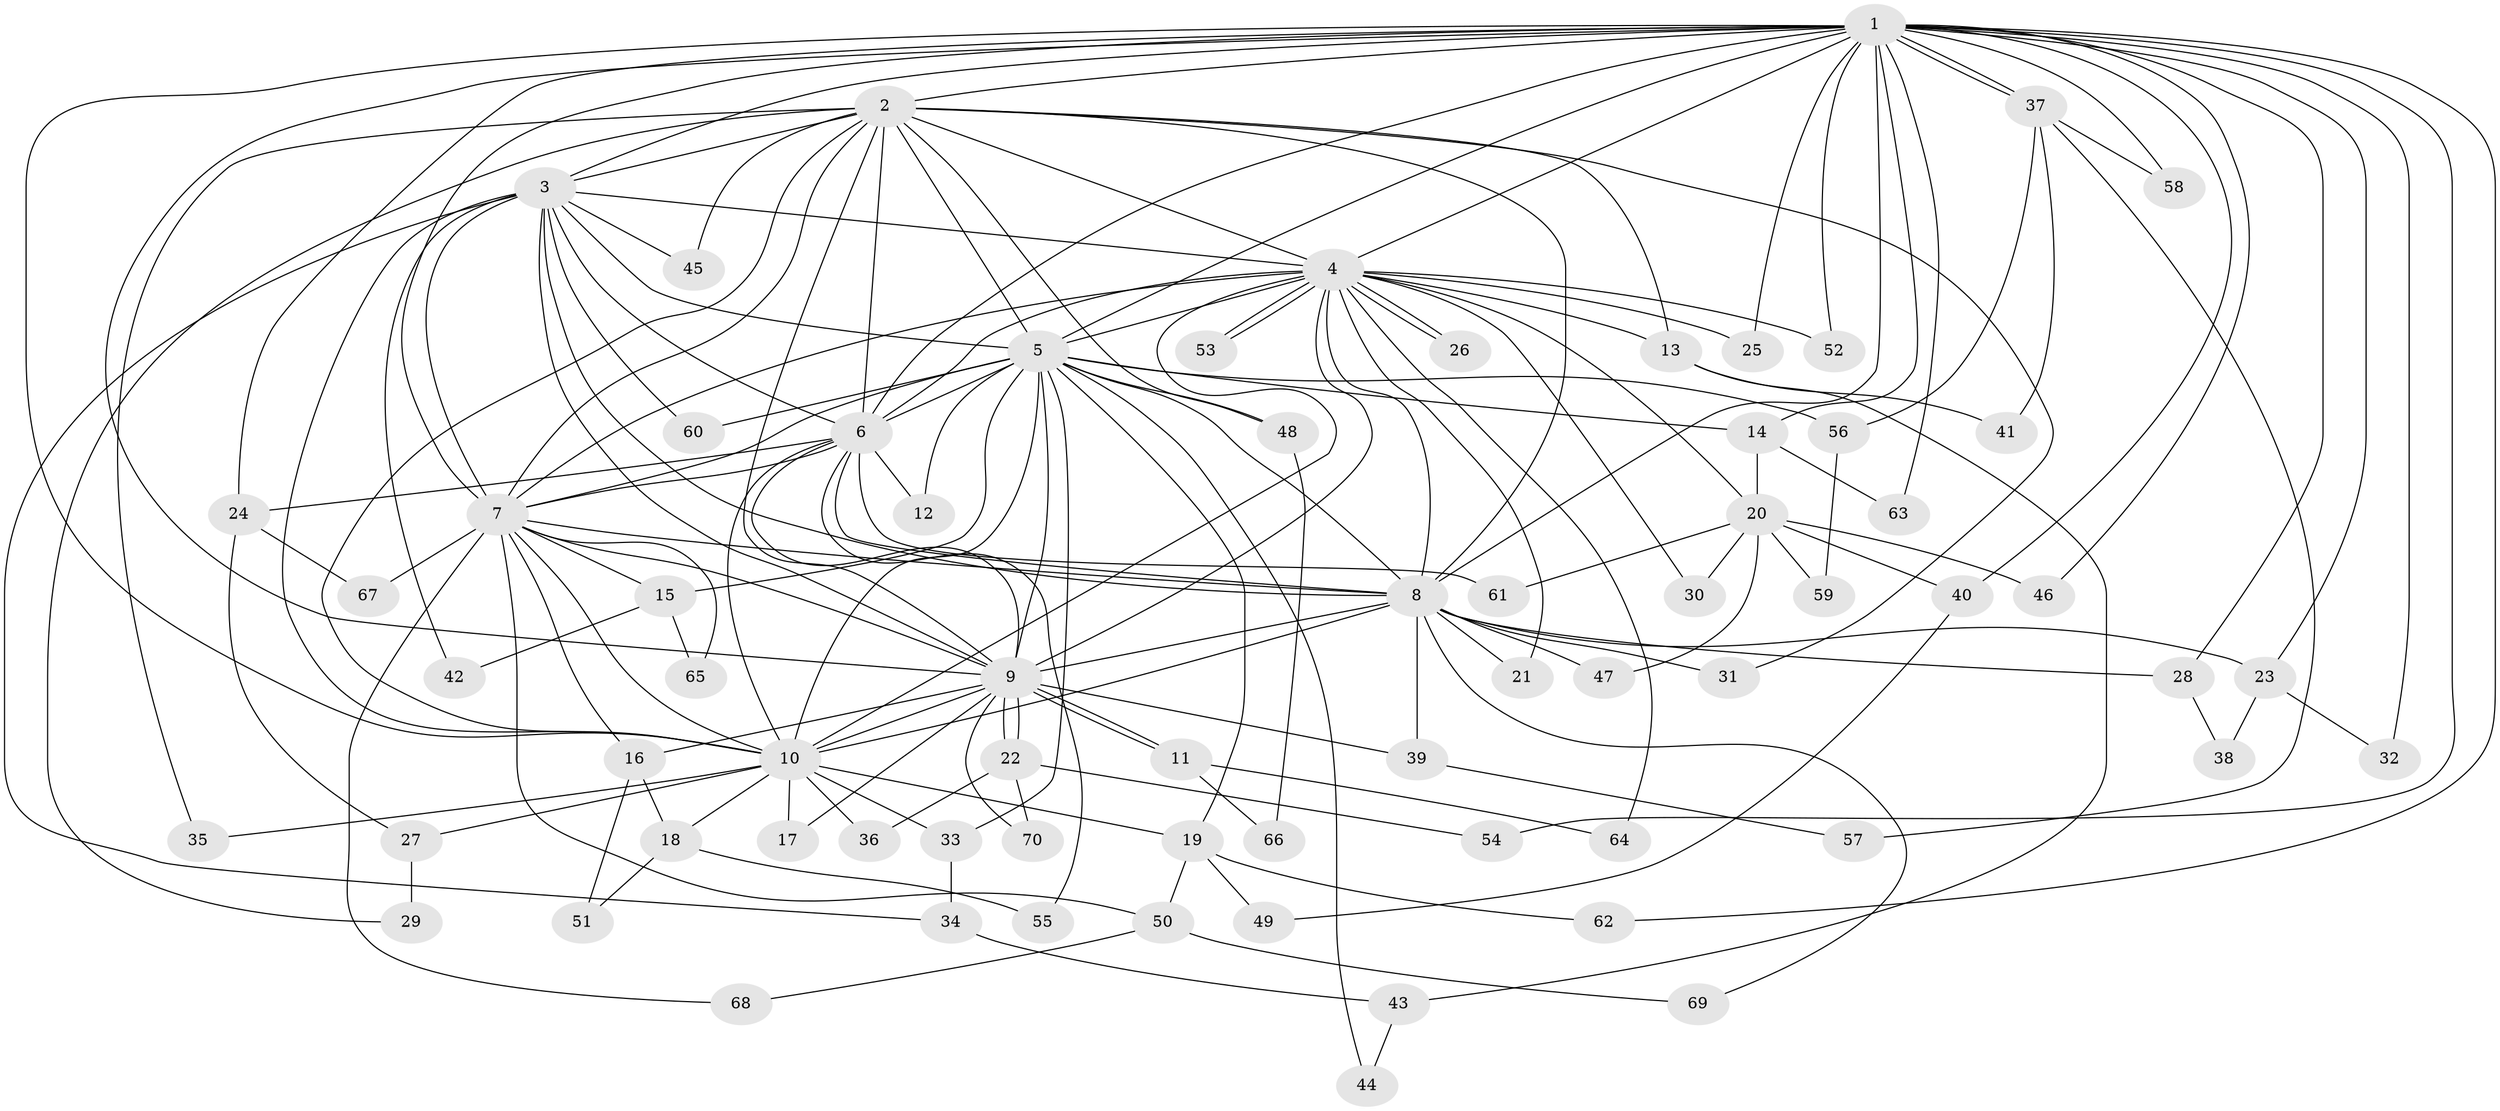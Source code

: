 // Generated by graph-tools (version 1.1) at 2025/11/02/27/25 16:11:01]
// undirected, 70 vertices, 165 edges
graph export_dot {
graph [start="1"]
  node [color=gray90,style=filled];
  1;
  2;
  3;
  4;
  5;
  6;
  7;
  8;
  9;
  10;
  11;
  12;
  13;
  14;
  15;
  16;
  17;
  18;
  19;
  20;
  21;
  22;
  23;
  24;
  25;
  26;
  27;
  28;
  29;
  30;
  31;
  32;
  33;
  34;
  35;
  36;
  37;
  38;
  39;
  40;
  41;
  42;
  43;
  44;
  45;
  46;
  47;
  48;
  49;
  50;
  51;
  52;
  53;
  54;
  55;
  56;
  57;
  58;
  59;
  60;
  61;
  62;
  63;
  64;
  65;
  66;
  67;
  68;
  69;
  70;
  1 -- 2;
  1 -- 3;
  1 -- 4;
  1 -- 5;
  1 -- 6;
  1 -- 7;
  1 -- 8;
  1 -- 9;
  1 -- 10;
  1 -- 14;
  1 -- 23;
  1 -- 24;
  1 -- 25;
  1 -- 28;
  1 -- 32;
  1 -- 37;
  1 -- 37;
  1 -- 40;
  1 -- 46;
  1 -- 52;
  1 -- 54;
  1 -- 58;
  1 -- 62;
  1 -- 63;
  2 -- 3;
  2 -- 4;
  2 -- 5;
  2 -- 6;
  2 -- 7;
  2 -- 8;
  2 -- 9;
  2 -- 10;
  2 -- 13;
  2 -- 29;
  2 -- 31;
  2 -- 35;
  2 -- 45;
  2 -- 48;
  3 -- 4;
  3 -- 5;
  3 -- 6;
  3 -- 7;
  3 -- 8;
  3 -- 9;
  3 -- 10;
  3 -- 34;
  3 -- 42;
  3 -- 45;
  3 -- 60;
  4 -- 5;
  4 -- 6;
  4 -- 7;
  4 -- 8;
  4 -- 9;
  4 -- 10;
  4 -- 13;
  4 -- 20;
  4 -- 21;
  4 -- 25;
  4 -- 26;
  4 -- 26;
  4 -- 30;
  4 -- 52;
  4 -- 53;
  4 -- 53;
  4 -- 64;
  5 -- 6;
  5 -- 7;
  5 -- 8;
  5 -- 9;
  5 -- 10;
  5 -- 12;
  5 -- 14;
  5 -- 15;
  5 -- 19;
  5 -- 33;
  5 -- 44;
  5 -- 48;
  5 -- 56;
  5 -- 60;
  6 -- 7;
  6 -- 8;
  6 -- 9;
  6 -- 10;
  6 -- 12;
  6 -- 24;
  6 -- 55;
  6 -- 61;
  7 -- 8;
  7 -- 9;
  7 -- 10;
  7 -- 15;
  7 -- 16;
  7 -- 50;
  7 -- 65;
  7 -- 67;
  7 -- 68;
  8 -- 9;
  8 -- 10;
  8 -- 21;
  8 -- 23;
  8 -- 28;
  8 -- 31;
  8 -- 39;
  8 -- 47;
  8 -- 69;
  9 -- 10;
  9 -- 11;
  9 -- 11;
  9 -- 16;
  9 -- 17;
  9 -- 22;
  9 -- 22;
  9 -- 39;
  9 -- 70;
  10 -- 17;
  10 -- 18;
  10 -- 19;
  10 -- 27;
  10 -- 33;
  10 -- 35;
  10 -- 36;
  11 -- 64;
  11 -- 66;
  13 -- 41;
  13 -- 43;
  14 -- 20;
  14 -- 63;
  15 -- 42;
  15 -- 65;
  16 -- 18;
  16 -- 51;
  18 -- 51;
  18 -- 55;
  19 -- 49;
  19 -- 50;
  19 -- 62;
  20 -- 30;
  20 -- 40;
  20 -- 46;
  20 -- 47;
  20 -- 59;
  20 -- 61;
  22 -- 36;
  22 -- 54;
  22 -- 70;
  23 -- 32;
  23 -- 38;
  24 -- 27;
  24 -- 67;
  27 -- 29;
  28 -- 38;
  33 -- 34;
  34 -- 43;
  37 -- 41;
  37 -- 56;
  37 -- 57;
  37 -- 58;
  39 -- 57;
  40 -- 49;
  43 -- 44;
  48 -- 66;
  50 -- 68;
  50 -- 69;
  56 -- 59;
}

